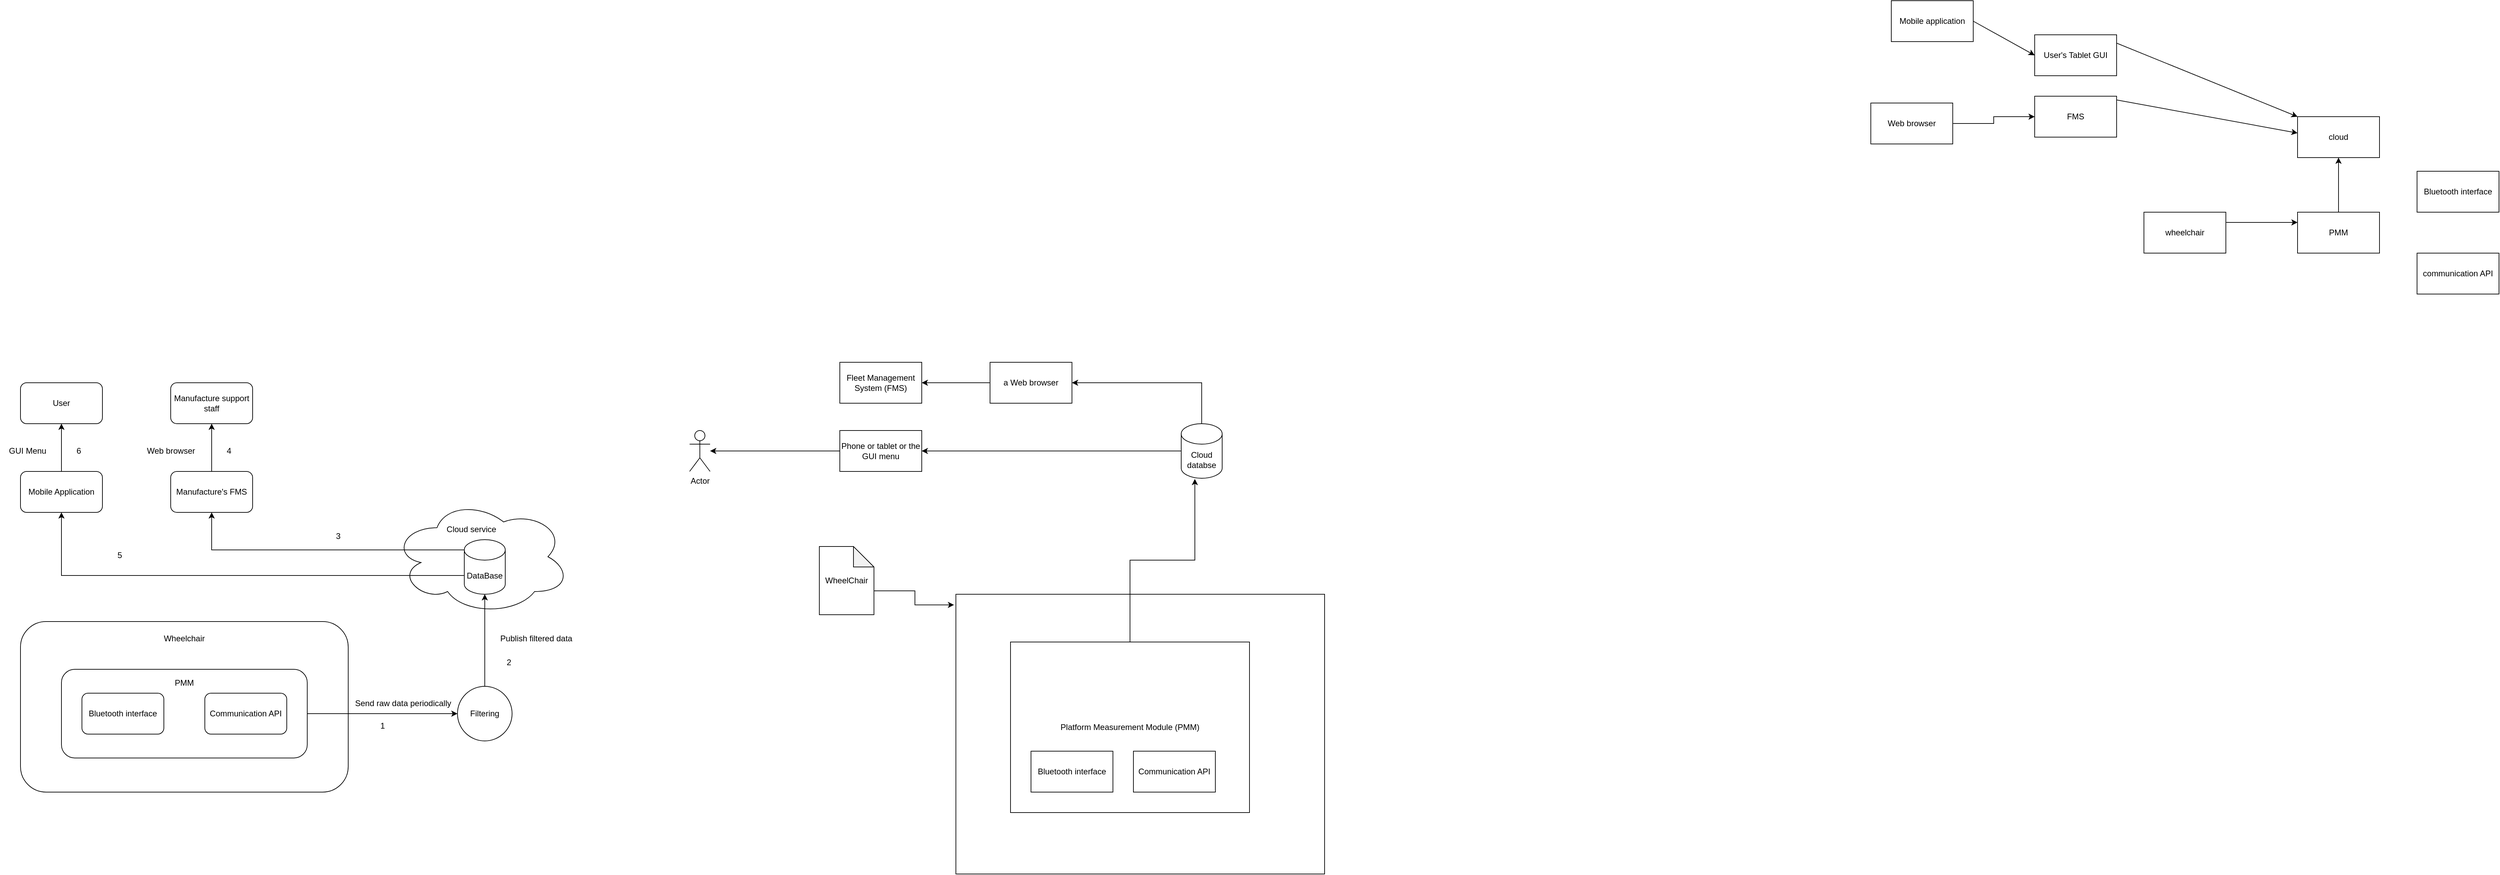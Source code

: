 <mxfile version="21.2.6" type="github">
  <diagram name="Page-1" id="2HoaWyoffMcEFKi5XVGU">
    <mxGraphModel dx="5058" dy="902" grid="1" gridSize="10" guides="1" tooltips="1" connect="1" arrows="1" fold="1" page="1" pageScale="1" pageWidth="850" pageHeight="1100" math="0" shadow="0">
      <root>
        <mxCell id="0" />
        <mxCell id="1" parent="0" />
        <mxCell id="MEH0_ADtMj9MbitDLR-3-33" value="" style="ellipse;shape=cloud;whiteSpace=wrap;html=1;" vertex="1" parent="1">
          <mxGeometry x="-2425" y="770" width="260" height="170" as="geometry" />
        </mxCell>
        <mxCell id="q9k3K2fbTDSMo2qfYa4H-4" style="edgeStyle=orthogonalEdgeStyle;rounded=0;orthogonalLoop=1;jettySize=auto;html=1;exitX=1;exitY=0.25;exitDx=0;exitDy=0;entryX=0;entryY=0.25;entryDx=0;entryDy=0;" parent="1" source="q9k3K2fbTDSMo2qfYa4H-1" target="q9k3K2fbTDSMo2qfYa4H-3" edge="1">
          <mxGeometry relative="1" as="geometry" />
        </mxCell>
        <mxCell id="q9k3K2fbTDSMo2qfYa4H-1" value="wheelchair" style="rounded=0;whiteSpace=wrap;html=1;" parent="1" vertex="1">
          <mxGeometry x="140" y="350" width="120" height="60" as="geometry" />
        </mxCell>
        <mxCell id="q9k3K2fbTDSMo2qfYa4H-2" value="cloud" style="rounded=0;whiteSpace=wrap;html=1;" parent="1" vertex="1">
          <mxGeometry x="365" y="210" width="120" height="60" as="geometry" />
        </mxCell>
        <mxCell id="q9k3K2fbTDSMo2qfYa4H-8" style="edgeStyle=orthogonalEdgeStyle;rounded=0;orthogonalLoop=1;jettySize=auto;html=1;exitX=0.5;exitY=0;exitDx=0;exitDy=0;entryX=0.5;entryY=1;entryDx=0;entryDy=0;" parent="1" source="q9k3K2fbTDSMo2qfYa4H-3" target="q9k3K2fbTDSMo2qfYa4H-2" edge="1">
          <mxGeometry relative="1" as="geometry" />
        </mxCell>
        <mxCell id="q9k3K2fbTDSMo2qfYa4H-3" value="PMM" style="rounded=0;whiteSpace=wrap;html=1;" parent="1" vertex="1">
          <mxGeometry x="365" y="350" width="120" height="60" as="geometry" />
        </mxCell>
        <mxCell id="q9k3K2fbTDSMo2qfYa4H-5" value="communication API" style="rounded=0;whiteSpace=wrap;html=1;" parent="1" vertex="1">
          <mxGeometry x="540" y="410" width="120" height="60" as="geometry" />
        </mxCell>
        <mxCell id="q9k3K2fbTDSMo2qfYa4H-6" value="Bluetooth interface" style="rounded=0;whiteSpace=wrap;html=1;" parent="1" vertex="1">
          <mxGeometry x="540" y="290" width="120" height="60" as="geometry" />
        </mxCell>
        <mxCell id="q9k3K2fbTDSMo2qfYa4H-10" style="rounded=0;orthogonalLoop=1;jettySize=auto;html=1;exitX=0.75;exitY=0;exitDx=0;exitDy=0;entryX=0;entryY=0;entryDx=0;entryDy=0;" parent="1" source="q9k3K2fbTDSMo2qfYa4H-7" target="q9k3K2fbTDSMo2qfYa4H-2" edge="1">
          <mxGeometry relative="1" as="geometry" />
        </mxCell>
        <mxCell id="q9k3K2fbTDSMo2qfYa4H-7" value="User&#39;s Tablet GUI" style="rounded=0;whiteSpace=wrap;html=1;" parent="1" vertex="1">
          <mxGeometry x="-20" y="90" width="120" height="60" as="geometry" />
        </mxCell>
        <mxCell id="q9k3K2fbTDSMo2qfYa4H-11" style="rounded=0;orthogonalLoop=1;jettySize=auto;html=1;exitX=0.75;exitY=0;exitDx=0;exitDy=0;entryX=0;entryY=0.4;entryDx=0;entryDy=0;entryPerimeter=0;" parent="1" source="q9k3K2fbTDSMo2qfYa4H-9" target="q9k3K2fbTDSMo2qfYa4H-2" edge="1">
          <mxGeometry relative="1" as="geometry">
            <mxPoint x="360" y="410" as="targetPoint" />
          </mxGeometry>
        </mxCell>
        <mxCell id="q9k3K2fbTDSMo2qfYa4H-9" value="FMS" style="rounded=0;whiteSpace=wrap;html=1;" parent="1" vertex="1">
          <mxGeometry x="-20" y="180" width="120" height="60" as="geometry" />
        </mxCell>
        <mxCell id="q9k3K2fbTDSMo2qfYa4H-13" style="rounded=0;orthogonalLoop=1;jettySize=auto;html=1;exitX=1;exitY=0.5;exitDx=0;exitDy=0;entryX=0;entryY=0.5;entryDx=0;entryDy=0;" parent="1" source="q9k3K2fbTDSMo2qfYa4H-12" target="q9k3K2fbTDSMo2qfYa4H-7" edge="1">
          <mxGeometry relative="1" as="geometry" />
        </mxCell>
        <mxCell id="q9k3K2fbTDSMo2qfYa4H-12" value="Mobile application" style="rounded=0;whiteSpace=wrap;html=1;" parent="1" vertex="1">
          <mxGeometry x="-230" y="40" width="120" height="60" as="geometry" />
        </mxCell>
        <mxCell id="q9k3K2fbTDSMo2qfYa4H-15" style="edgeStyle=orthogonalEdgeStyle;rounded=0;orthogonalLoop=1;jettySize=auto;html=1;exitX=1;exitY=0.5;exitDx=0;exitDy=0;entryX=0;entryY=0.5;entryDx=0;entryDy=0;" parent="1" source="q9k3K2fbTDSMo2qfYa4H-14" target="q9k3K2fbTDSMo2qfYa4H-9" edge="1">
          <mxGeometry relative="1" as="geometry" />
        </mxCell>
        <mxCell id="q9k3K2fbTDSMo2qfYa4H-14" value="Web browser" style="rounded=0;whiteSpace=wrap;html=1;" parent="1" vertex="1">
          <mxGeometry x="-260" y="190" width="120" height="60" as="geometry" />
        </mxCell>
        <mxCell id="mnsmeuFdQUByq-XuXx8Z-1" value="" style="rounded=0;whiteSpace=wrap;html=1;" parent="1" vertex="1">
          <mxGeometry x="-1600" y="910" width="540" height="410" as="geometry" />
        </mxCell>
        <mxCell id="mnsmeuFdQUByq-XuXx8Z-3" style="edgeStyle=orthogonalEdgeStyle;rounded=0;orthogonalLoop=1;jettySize=auto;html=1;exitX=0;exitY=0;exitDx=80;exitDy=65;exitPerimeter=0;entryX=-0.005;entryY=0.038;entryDx=0;entryDy=0;entryPerimeter=0;" parent="1" source="mnsmeuFdQUByq-XuXx8Z-2" target="mnsmeuFdQUByq-XuXx8Z-1" edge="1">
          <mxGeometry relative="1" as="geometry" />
        </mxCell>
        <mxCell id="mnsmeuFdQUByq-XuXx8Z-2" value="WheelChair" style="shape=note;whiteSpace=wrap;html=1;backgroundOutline=1;darkOpacity=0.05;" parent="1" vertex="1">
          <mxGeometry x="-1800" y="840" width="80" height="100" as="geometry" />
        </mxCell>
        <mxCell id="mnsmeuFdQUByq-XuXx8Z-8" style="edgeStyle=orthogonalEdgeStyle;rounded=0;orthogonalLoop=1;jettySize=auto;html=1;exitX=0.5;exitY=0;exitDx=0;exitDy=0;entryX=0.333;entryY=1.013;entryDx=0;entryDy=0;entryPerimeter=0;" parent="1" source="mnsmeuFdQUByq-XuXx8Z-4" target="mnsmeuFdQUByq-XuXx8Z-7" edge="1">
          <mxGeometry relative="1" as="geometry" />
        </mxCell>
        <mxCell id="mnsmeuFdQUByq-XuXx8Z-4" value="Platform Measurement Module (PMM)" style="rounded=0;whiteSpace=wrap;html=1;" parent="1" vertex="1">
          <mxGeometry x="-1520" y="980" width="350" height="250" as="geometry" />
        </mxCell>
        <mxCell id="mnsmeuFdQUByq-XuXx8Z-5" value="Communication API" style="rounded=0;whiteSpace=wrap;html=1;" parent="1" vertex="1">
          <mxGeometry x="-1340" y="1140" width="120" height="60" as="geometry" />
        </mxCell>
        <mxCell id="mnsmeuFdQUByq-XuXx8Z-6" value="Bluetooth interface" style="rounded=0;whiteSpace=wrap;html=1;" parent="1" vertex="1">
          <mxGeometry x="-1490" y="1140" width="120" height="60" as="geometry" />
        </mxCell>
        <mxCell id="mnsmeuFdQUByq-XuXx8Z-18" style="edgeStyle=orthogonalEdgeStyle;rounded=0;orthogonalLoop=1;jettySize=auto;html=1;exitX=0;exitY=0.5;exitDx=0;exitDy=0;exitPerimeter=0;entryX=1;entryY=0.5;entryDx=0;entryDy=0;" parent="1" source="mnsmeuFdQUByq-XuXx8Z-7" target="mnsmeuFdQUByq-XuXx8Z-17" edge="1">
          <mxGeometry relative="1" as="geometry" />
        </mxCell>
        <mxCell id="mnsmeuFdQUByq-XuXx8Z-26" style="edgeStyle=orthogonalEdgeStyle;rounded=0;orthogonalLoop=1;jettySize=auto;html=1;exitX=0.5;exitY=0;exitDx=0;exitDy=0;exitPerimeter=0;entryX=1;entryY=0.5;entryDx=0;entryDy=0;" parent="1" source="mnsmeuFdQUByq-XuXx8Z-7" target="mnsmeuFdQUByq-XuXx8Z-19" edge="1">
          <mxGeometry relative="1" as="geometry" />
        </mxCell>
        <mxCell id="mnsmeuFdQUByq-XuXx8Z-7" value="Cloud databse" style="shape=cylinder3;whiteSpace=wrap;html=1;boundedLbl=1;backgroundOutline=1;size=15;" parent="1" vertex="1">
          <mxGeometry x="-1270" y="660" width="60" height="80" as="geometry" />
        </mxCell>
        <mxCell id="mnsmeuFdQUByq-XuXx8Z-22" style="edgeStyle=orthogonalEdgeStyle;rounded=0;orthogonalLoop=1;jettySize=auto;html=1;exitX=0;exitY=0.5;exitDx=0;exitDy=0;" parent="1" source="mnsmeuFdQUByq-XuXx8Z-17" target="mnsmeuFdQUByq-XuXx8Z-21" edge="1">
          <mxGeometry relative="1" as="geometry" />
        </mxCell>
        <mxCell id="mnsmeuFdQUByq-XuXx8Z-17" value="Phone or tablet or the GUI menu" style="rounded=0;whiteSpace=wrap;html=1;" parent="1" vertex="1">
          <mxGeometry x="-1770" y="670" width="120" height="60" as="geometry" />
        </mxCell>
        <mxCell id="mnsmeuFdQUByq-XuXx8Z-27" style="edgeStyle=orthogonalEdgeStyle;rounded=0;orthogonalLoop=1;jettySize=auto;html=1;exitX=0;exitY=0.5;exitDx=0;exitDy=0;entryX=1;entryY=0.5;entryDx=0;entryDy=0;" parent="1" source="mnsmeuFdQUByq-XuXx8Z-19" target="mnsmeuFdQUByq-XuXx8Z-25" edge="1">
          <mxGeometry relative="1" as="geometry" />
        </mxCell>
        <mxCell id="mnsmeuFdQUByq-XuXx8Z-19" value="a Web browser" style="rounded=0;whiteSpace=wrap;html=1;" parent="1" vertex="1">
          <mxGeometry x="-1550" y="570" width="120" height="60" as="geometry" />
        </mxCell>
        <mxCell id="mnsmeuFdQUByq-XuXx8Z-21" value="Actor" style="shape=umlActor;verticalLabelPosition=bottom;verticalAlign=top;html=1;outlineConnect=0;" parent="1" vertex="1">
          <mxGeometry x="-1990" y="670" width="30" height="60" as="geometry" />
        </mxCell>
        <mxCell id="mnsmeuFdQUByq-XuXx8Z-25" value="Fleet Management System (FMS)" style="rounded=0;whiteSpace=wrap;html=1;" parent="1" vertex="1">
          <mxGeometry x="-1770" y="570" width="120" height="60" as="geometry" />
        </mxCell>
        <mxCell id="MEH0_ADtMj9MbitDLR-3-2" value="" style="rounded=1;whiteSpace=wrap;html=1;align=center;" vertex="1" parent="1">
          <mxGeometry x="-2970" y="950" width="480" height="250" as="geometry" />
        </mxCell>
        <mxCell id="MEH0_ADtMj9MbitDLR-3-1" value="User" style="rounded=1;whiteSpace=wrap;html=1;" vertex="1" parent="1">
          <mxGeometry x="-2970" y="600" width="120" height="60" as="geometry" />
        </mxCell>
        <mxCell id="MEH0_ADtMj9MbitDLR-3-3" value="Wheelchair" style="text;html=1;strokeColor=none;fillColor=none;align=center;verticalAlign=middle;whiteSpace=wrap;rounded=0;" vertex="1" parent="1">
          <mxGeometry x="-2760" y="960" width="60" height="30" as="geometry" />
        </mxCell>
        <mxCell id="MEH0_ADtMj9MbitDLR-3-19" style="edgeStyle=orthogonalEdgeStyle;rounded=0;orthogonalLoop=1;jettySize=auto;html=1;exitX=0.5;exitY=0;exitDx=0;exitDy=0;entryX=0.5;entryY=1;entryDx=0;entryDy=0;" edge="1" parent="1" source="MEH0_ADtMj9MbitDLR-3-6" target="MEH0_ADtMj9MbitDLR-3-18">
          <mxGeometry relative="1" as="geometry" />
        </mxCell>
        <mxCell id="MEH0_ADtMj9MbitDLR-3-6" value="Manufacture&#39;s FMS" style="rounded=1;whiteSpace=wrap;html=1;" vertex="1" parent="1">
          <mxGeometry x="-2750" y="730" width="120" height="60" as="geometry" />
        </mxCell>
        <mxCell id="MEH0_ADtMj9MbitDLR-3-15" style="edgeStyle=orthogonalEdgeStyle;rounded=0;orthogonalLoop=1;jettySize=auto;html=1;entryX=0.5;entryY=1;entryDx=0;entryDy=0;exitX=0;exitY=0;exitDx=0;exitDy=52.5;exitPerimeter=0;" edge="1" parent="1" source="MEH0_ADtMj9MbitDLR-3-7" target="MEH0_ADtMj9MbitDLR-3-14">
          <mxGeometry relative="1" as="geometry">
            <mxPoint x="-2380" y="883" as="sourcePoint" />
          </mxGeometry>
        </mxCell>
        <mxCell id="MEH0_ADtMj9MbitDLR-3-17" style="edgeStyle=orthogonalEdgeStyle;rounded=0;orthogonalLoop=1;jettySize=auto;html=1;entryX=0.5;entryY=1;entryDx=0;entryDy=0;exitX=0;exitY=0;exitDx=0;exitDy=15;exitPerimeter=0;" edge="1" parent="1" source="MEH0_ADtMj9MbitDLR-3-7" target="MEH0_ADtMj9MbitDLR-3-6">
          <mxGeometry relative="1" as="geometry">
            <mxPoint x="-2380" y="870" as="sourcePoint" />
          </mxGeometry>
        </mxCell>
        <mxCell id="MEH0_ADtMj9MbitDLR-3-7" value="DataBase" style="shape=cylinder3;whiteSpace=wrap;html=1;boundedLbl=1;backgroundOutline=1;size=15;" vertex="1" parent="1">
          <mxGeometry x="-2320" y="830" width="60" height="80" as="geometry" />
        </mxCell>
        <mxCell id="MEH0_ADtMj9MbitDLR-3-21" style="edgeStyle=orthogonalEdgeStyle;rounded=0;orthogonalLoop=1;jettySize=auto;html=1;exitX=1;exitY=0.5;exitDx=0;exitDy=0;entryX=0;entryY=0.5;entryDx=0;entryDy=0;" edge="1" parent="1" source="MEH0_ADtMj9MbitDLR-3-10" target="MEH0_ADtMj9MbitDLR-3-20">
          <mxGeometry relative="1" as="geometry" />
        </mxCell>
        <mxCell id="MEH0_ADtMj9MbitDLR-3-10" value="" style="rounded=1;whiteSpace=wrap;html=1;" vertex="1" parent="1">
          <mxGeometry x="-2910" y="1020" width="360" height="130" as="geometry" />
        </mxCell>
        <mxCell id="MEH0_ADtMj9MbitDLR-3-11" value="Bluetooth interface" style="rounded=1;whiteSpace=wrap;html=1;" vertex="1" parent="1">
          <mxGeometry x="-2880" y="1055" width="120" height="60" as="geometry" />
        </mxCell>
        <mxCell id="MEH0_ADtMj9MbitDLR-3-12" value="Communication API" style="rounded=1;whiteSpace=wrap;html=1;" vertex="1" parent="1">
          <mxGeometry x="-2700" y="1055" width="120" height="60" as="geometry" />
        </mxCell>
        <mxCell id="MEH0_ADtMj9MbitDLR-3-13" value="PMM" style="text;html=1;strokeColor=none;fillColor=none;align=center;verticalAlign=middle;whiteSpace=wrap;rounded=0;" vertex="1" parent="1">
          <mxGeometry x="-2760" y="1025" width="60" height="30" as="geometry" />
        </mxCell>
        <mxCell id="MEH0_ADtMj9MbitDLR-3-16" style="edgeStyle=orthogonalEdgeStyle;rounded=0;orthogonalLoop=1;jettySize=auto;html=1;exitX=0.5;exitY=0;exitDx=0;exitDy=0;entryX=0.5;entryY=1;entryDx=0;entryDy=0;" edge="1" parent="1" source="MEH0_ADtMj9MbitDLR-3-14" target="MEH0_ADtMj9MbitDLR-3-1">
          <mxGeometry relative="1" as="geometry" />
        </mxCell>
        <mxCell id="MEH0_ADtMj9MbitDLR-3-14" value="Mobile Application" style="rounded=1;whiteSpace=wrap;html=1;" vertex="1" parent="1">
          <mxGeometry x="-2970" y="730" width="120" height="60" as="geometry" />
        </mxCell>
        <mxCell id="MEH0_ADtMj9MbitDLR-3-18" value="Manufacture support staff" style="rounded=1;whiteSpace=wrap;html=1;" vertex="1" parent="1">
          <mxGeometry x="-2750" y="600" width="120" height="60" as="geometry" />
        </mxCell>
        <mxCell id="MEH0_ADtMj9MbitDLR-3-22" style="edgeStyle=orthogonalEdgeStyle;rounded=0;orthogonalLoop=1;jettySize=auto;html=1;exitX=0.5;exitY=0;exitDx=0;exitDy=0;entryX=0.5;entryY=1;entryDx=0;entryDy=0;entryPerimeter=0;" edge="1" parent="1" source="MEH0_ADtMj9MbitDLR-3-20" target="MEH0_ADtMj9MbitDLR-3-7">
          <mxGeometry relative="1" as="geometry">
            <mxPoint x="-2290" y="940" as="targetPoint" />
          </mxGeometry>
        </mxCell>
        <mxCell id="MEH0_ADtMj9MbitDLR-3-20" value="Filtering" style="ellipse;whiteSpace=wrap;html=1;aspect=fixed;" vertex="1" parent="1">
          <mxGeometry x="-2330" y="1045" width="80" height="80" as="geometry" />
        </mxCell>
        <mxCell id="MEH0_ADtMj9MbitDLR-3-23" value="Publish filtered data" style="text;html=1;align=center;verticalAlign=middle;resizable=0;points=[];autosize=1;strokeColor=none;fillColor=none;" vertex="1" parent="1">
          <mxGeometry x="-2280" y="960" width="130" height="30" as="geometry" />
        </mxCell>
        <mxCell id="MEH0_ADtMj9MbitDLR-3-24" value="Send raw data periodically" style="text;html=1;align=center;verticalAlign=middle;resizable=0;points=[];autosize=1;strokeColor=none;fillColor=none;" vertex="1" parent="1">
          <mxGeometry x="-2490" y="1055" width="160" height="30" as="geometry" />
        </mxCell>
        <mxCell id="MEH0_ADtMj9MbitDLR-3-25" value="GUI Menu" style="text;html=1;align=center;verticalAlign=middle;resizable=0;points=[];autosize=1;strokeColor=none;fillColor=none;" vertex="1" parent="1">
          <mxGeometry x="-3000" y="685" width="80" height="30" as="geometry" />
        </mxCell>
        <mxCell id="MEH0_ADtMj9MbitDLR-3-26" value="Web browser" style="text;html=1;align=center;verticalAlign=middle;resizable=0;points=[];autosize=1;strokeColor=none;fillColor=none;" vertex="1" parent="1">
          <mxGeometry x="-2795" y="685" width="90" height="30" as="geometry" />
        </mxCell>
        <mxCell id="MEH0_ADtMj9MbitDLR-3-27" value="1" style="text;html=1;align=center;verticalAlign=middle;resizable=0;points=[];autosize=1;strokeColor=none;fillColor=none;" vertex="1" parent="1">
          <mxGeometry x="-2455" y="1088" width="30" height="30" as="geometry" />
        </mxCell>
        <mxCell id="MEH0_ADtMj9MbitDLR-3-28" value="2" style="text;html=1;align=center;verticalAlign=middle;resizable=0;points=[];autosize=1;strokeColor=none;fillColor=none;" vertex="1" parent="1">
          <mxGeometry x="-2270" y="995" width="30" height="30" as="geometry" />
        </mxCell>
        <mxCell id="MEH0_ADtMj9MbitDLR-3-29" value="3" style="text;html=1;align=center;verticalAlign=middle;resizable=0;points=[];autosize=1;strokeColor=none;fillColor=none;" vertex="1" parent="1">
          <mxGeometry x="-2520" y="810" width="30" height="30" as="geometry" />
        </mxCell>
        <mxCell id="MEH0_ADtMj9MbitDLR-3-30" value="4" style="text;html=1;align=center;verticalAlign=middle;resizable=0;points=[];autosize=1;strokeColor=none;fillColor=none;" vertex="1" parent="1">
          <mxGeometry x="-2680" y="685" width="30" height="30" as="geometry" />
        </mxCell>
        <mxCell id="MEH0_ADtMj9MbitDLR-3-31" value="5" style="text;html=1;align=center;verticalAlign=middle;resizable=0;points=[];autosize=1;strokeColor=none;fillColor=none;" vertex="1" parent="1">
          <mxGeometry x="-2840" y="838" width="30" height="30" as="geometry" />
        </mxCell>
        <mxCell id="MEH0_ADtMj9MbitDLR-3-32" value="6" style="text;html=1;align=center;verticalAlign=middle;resizable=0;points=[];autosize=1;strokeColor=none;fillColor=none;" vertex="1" parent="1">
          <mxGeometry x="-2900" y="685" width="30" height="30" as="geometry" />
        </mxCell>
        <mxCell id="MEH0_ADtMj9MbitDLR-3-34" value="Cloud service" style="text;html=1;align=center;verticalAlign=middle;resizable=0;points=[];autosize=1;strokeColor=none;fillColor=none;" vertex="1" parent="1">
          <mxGeometry x="-2360" y="800" width="100" height="30" as="geometry" />
        </mxCell>
      </root>
    </mxGraphModel>
  </diagram>
</mxfile>
